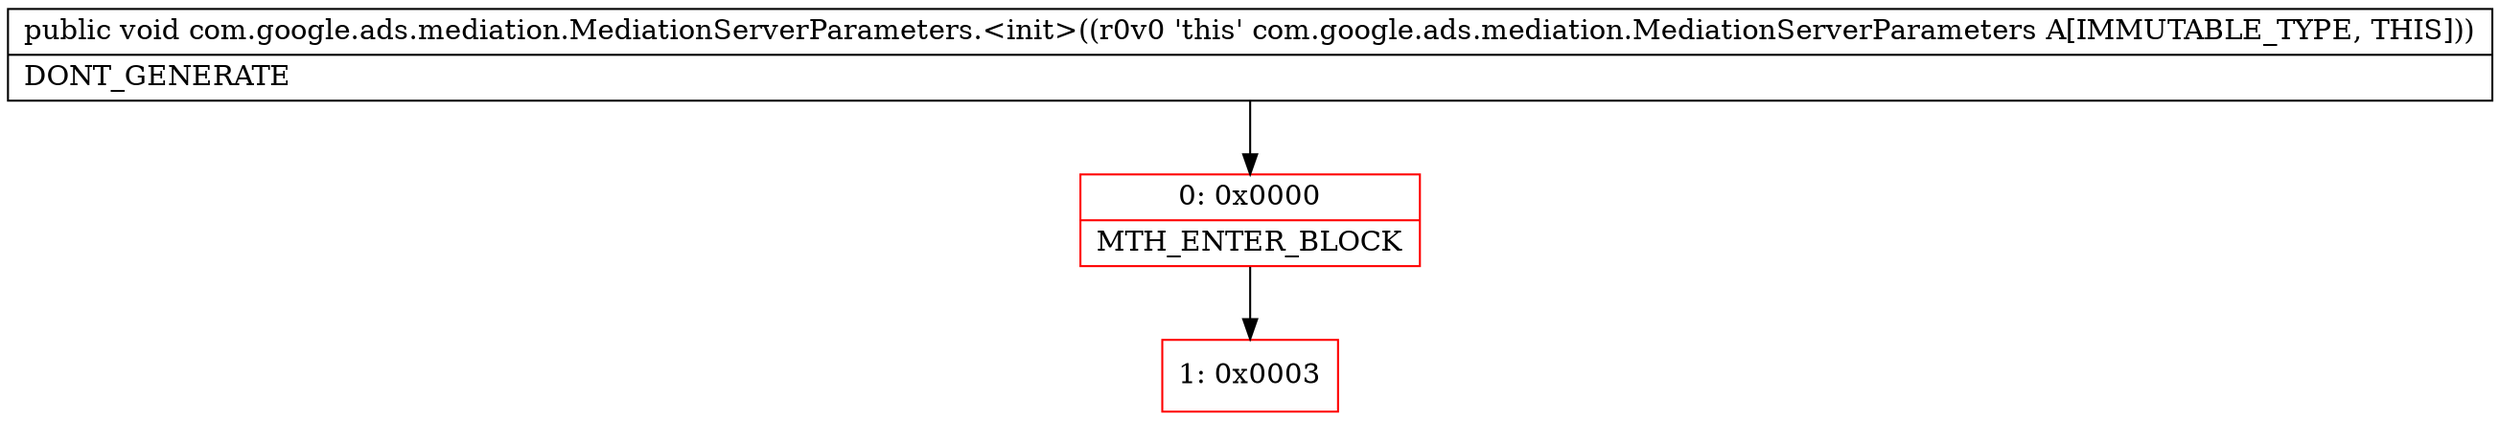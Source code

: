 digraph "CFG forcom.google.ads.mediation.MediationServerParameters.\<init\>()V" {
subgraph cluster_Region_1924615467 {
label = "R(0)";
node [shape=record,color=blue];
}
Node_0 [shape=record,color=red,label="{0\:\ 0x0000|MTH_ENTER_BLOCK\l}"];
Node_1 [shape=record,color=red,label="{1\:\ 0x0003}"];
MethodNode[shape=record,label="{public void com.google.ads.mediation.MediationServerParameters.\<init\>((r0v0 'this' com.google.ads.mediation.MediationServerParameters A[IMMUTABLE_TYPE, THIS]))  | DONT_GENERATE\l}"];
MethodNode -> Node_0;
Node_0 -> Node_1;
}

